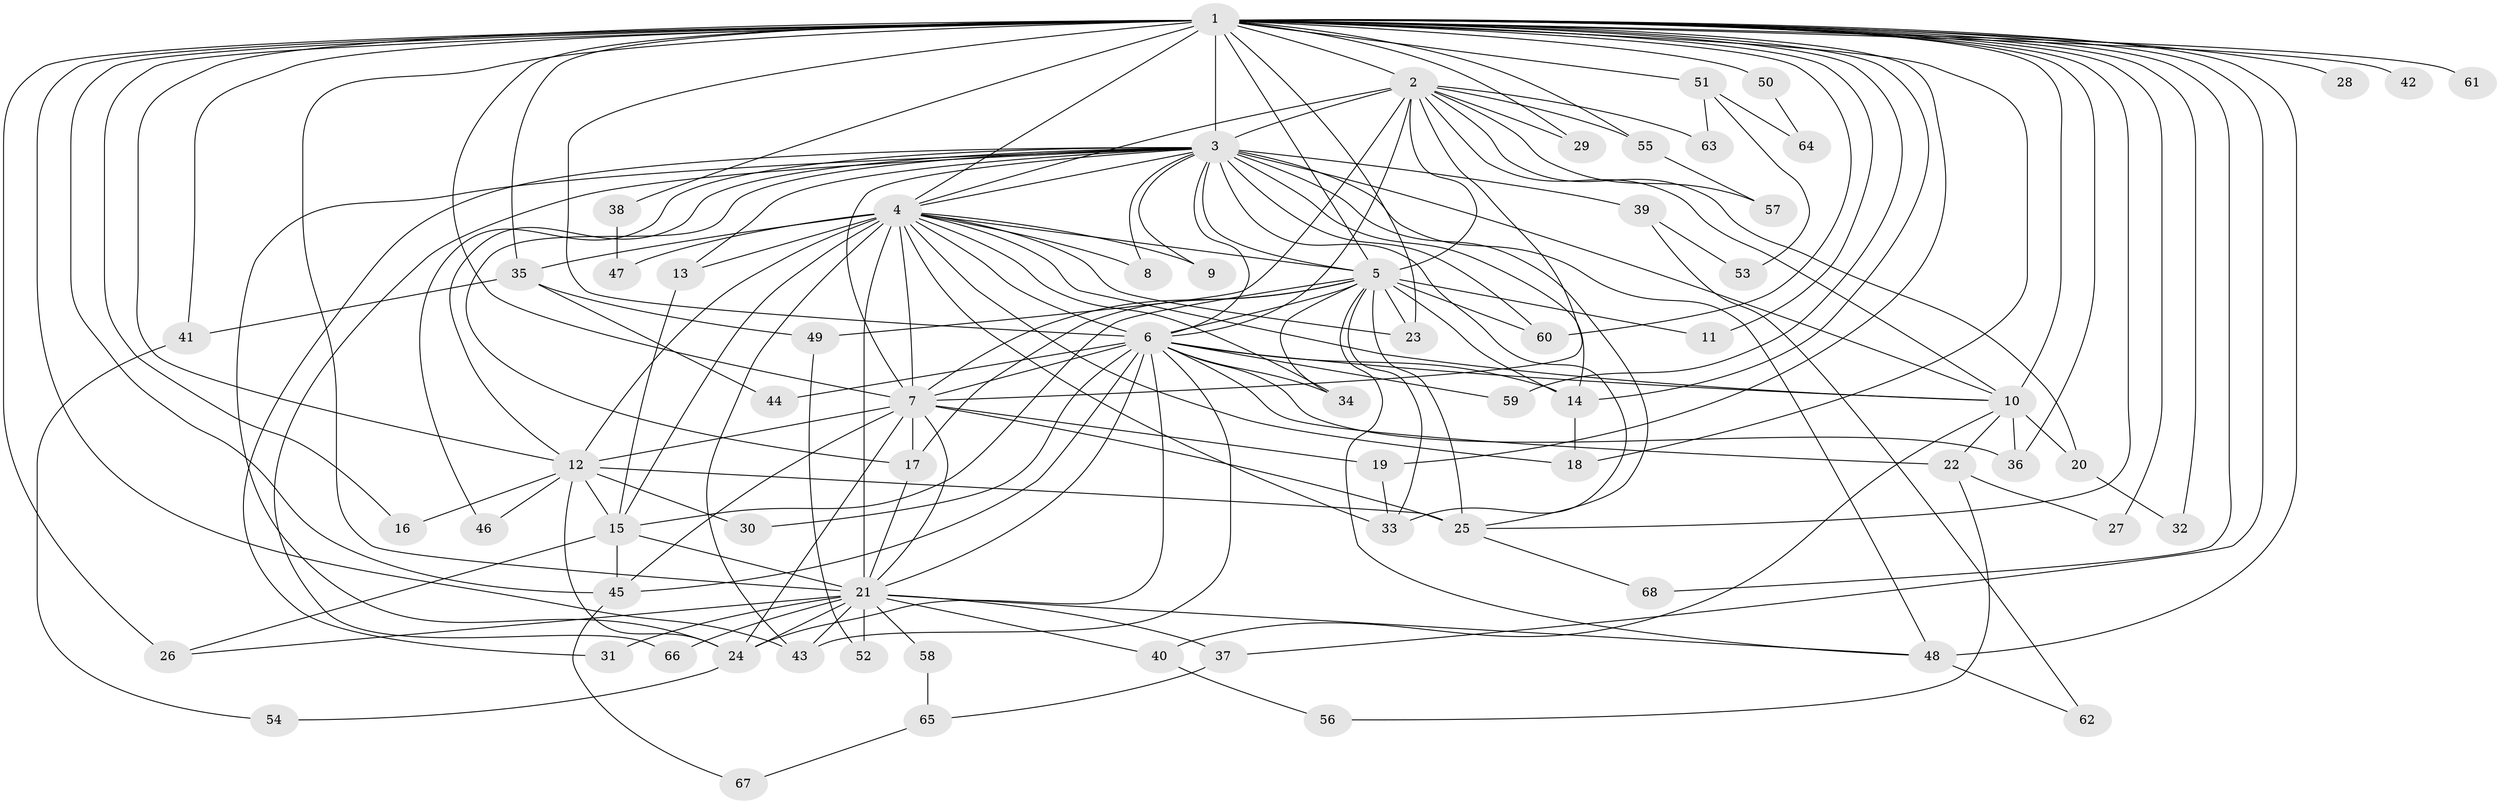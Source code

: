 // original degree distribution, {15: 0.007352941176470588, 17: 0.007352941176470588, 24: 0.014705882352941176, 34: 0.014705882352941176, 19: 0.007352941176470588, 22: 0.014705882352941176, 26: 0.007352941176470588, 2: 0.49264705882352944, 3: 0.2426470588235294, 7: 0.022058823529411766, 4: 0.10294117647058823, 5: 0.051470588235294115, 6: 0.014705882352941176}
// Generated by graph-tools (version 1.1) at 2025/35/03/09/25 02:35:08]
// undirected, 68 vertices, 169 edges
graph export_dot {
graph [start="1"]
  node [color=gray90,style=filled];
  1;
  2;
  3;
  4;
  5;
  6;
  7;
  8;
  9;
  10;
  11;
  12;
  13;
  14;
  15;
  16;
  17;
  18;
  19;
  20;
  21;
  22;
  23;
  24;
  25;
  26;
  27;
  28;
  29;
  30;
  31;
  32;
  33;
  34;
  35;
  36;
  37;
  38;
  39;
  40;
  41;
  42;
  43;
  44;
  45;
  46;
  47;
  48;
  49;
  50;
  51;
  52;
  53;
  54;
  55;
  56;
  57;
  58;
  59;
  60;
  61;
  62;
  63;
  64;
  65;
  66;
  67;
  68;
  1 -- 2 [weight=2.0];
  1 -- 3 [weight=15.0];
  1 -- 4 [weight=5.0];
  1 -- 5 [weight=2.0];
  1 -- 6 [weight=2.0];
  1 -- 7 [weight=4.0];
  1 -- 10 [weight=2.0];
  1 -- 11 [weight=1.0];
  1 -- 12 [weight=1.0];
  1 -- 14 [weight=3.0];
  1 -- 16 [weight=1.0];
  1 -- 18 [weight=2.0];
  1 -- 19 [weight=1.0];
  1 -- 21 [weight=2.0];
  1 -- 23 [weight=1.0];
  1 -- 25 [weight=1.0];
  1 -- 26 [weight=1.0];
  1 -- 27 [weight=2.0];
  1 -- 28 [weight=1.0];
  1 -- 29 [weight=1.0];
  1 -- 32 [weight=1.0];
  1 -- 35 [weight=2.0];
  1 -- 36 [weight=1.0];
  1 -- 37 [weight=1.0];
  1 -- 38 [weight=1.0];
  1 -- 41 [weight=1.0];
  1 -- 42 [weight=2.0];
  1 -- 43 [weight=1.0];
  1 -- 45 [weight=1.0];
  1 -- 48 [weight=2.0];
  1 -- 50 [weight=2.0];
  1 -- 51 [weight=2.0];
  1 -- 55 [weight=1.0];
  1 -- 59 [weight=1.0];
  1 -- 60 [weight=1.0];
  1 -- 61 [weight=1.0];
  1 -- 68 [weight=1.0];
  2 -- 3 [weight=2.0];
  2 -- 4 [weight=2.0];
  2 -- 5 [weight=1.0];
  2 -- 6 [weight=1.0];
  2 -- 7 [weight=2.0];
  2 -- 10 [weight=1.0];
  2 -- 20 [weight=1.0];
  2 -- 29 [weight=1.0];
  2 -- 49 [weight=1.0];
  2 -- 55 [weight=1.0];
  2 -- 57 [weight=1.0];
  2 -- 63 [weight=1.0];
  3 -- 4 [weight=4.0];
  3 -- 5 [weight=2.0];
  3 -- 6 [weight=2.0];
  3 -- 7 [weight=3.0];
  3 -- 8 [weight=1.0];
  3 -- 9 [weight=2.0];
  3 -- 10 [weight=1.0];
  3 -- 12 [weight=1.0];
  3 -- 13 [weight=1.0];
  3 -- 14 [weight=1.0];
  3 -- 17 [weight=1.0];
  3 -- 24 [weight=1.0];
  3 -- 25 [weight=1.0];
  3 -- 31 [weight=1.0];
  3 -- 33 [weight=1.0];
  3 -- 39 [weight=1.0];
  3 -- 46 [weight=1.0];
  3 -- 48 [weight=1.0];
  3 -- 60 [weight=1.0];
  3 -- 66 [weight=1.0];
  4 -- 5 [weight=2.0];
  4 -- 6 [weight=2.0];
  4 -- 7 [weight=2.0];
  4 -- 8 [weight=1.0];
  4 -- 9 [weight=1.0];
  4 -- 10 [weight=2.0];
  4 -- 12 [weight=2.0];
  4 -- 13 [weight=1.0];
  4 -- 15 [weight=1.0];
  4 -- 18 [weight=1.0];
  4 -- 21 [weight=16.0];
  4 -- 23 [weight=2.0];
  4 -- 33 [weight=1.0];
  4 -- 34 [weight=1.0];
  4 -- 35 [weight=1.0];
  4 -- 43 [weight=1.0];
  4 -- 47 [weight=1.0];
  5 -- 6 [weight=2.0];
  5 -- 7 [weight=2.0];
  5 -- 11 [weight=2.0];
  5 -- 14 [weight=1.0];
  5 -- 15 [weight=1.0];
  5 -- 17 [weight=1.0];
  5 -- 23 [weight=3.0];
  5 -- 25 [weight=1.0];
  5 -- 33 [weight=1.0];
  5 -- 34 [weight=1.0];
  5 -- 48 [weight=1.0];
  5 -- 60 [weight=1.0];
  6 -- 7 [weight=1.0];
  6 -- 10 [weight=1.0];
  6 -- 14 [weight=1.0];
  6 -- 21 [weight=1.0];
  6 -- 22 [weight=1.0];
  6 -- 24 [weight=1.0];
  6 -- 30 [weight=1.0];
  6 -- 34 [weight=1.0];
  6 -- 36 [weight=1.0];
  6 -- 43 [weight=1.0];
  6 -- 44 [weight=1.0];
  6 -- 45 [weight=1.0];
  6 -- 59 [weight=1.0];
  7 -- 12 [weight=1.0];
  7 -- 17 [weight=1.0];
  7 -- 19 [weight=2.0];
  7 -- 21 [weight=2.0];
  7 -- 24 [weight=1.0];
  7 -- 25 [weight=1.0];
  7 -- 45 [weight=1.0];
  10 -- 20 [weight=1.0];
  10 -- 22 [weight=1.0];
  10 -- 36 [weight=1.0];
  10 -- 40 [weight=1.0];
  12 -- 15 [weight=1.0];
  12 -- 16 [weight=1.0];
  12 -- 24 [weight=1.0];
  12 -- 25 [weight=2.0];
  12 -- 30 [weight=1.0];
  12 -- 46 [weight=1.0];
  13 -- 15 [weight=1.0];
  14 -- 18 [weight=1.0];
  15 -- 21 [weight=1.0];
  15 -- 26 [weight=1.0];
  15 -- 45 [weight=1.0];
  17 -- 21 [weight=1.0];
  19 -- 33 [weight=1.0];
  20 -- 32 [weight=1.0];
  21 -- 24 [weight=1.0];
  21 -- 26 [weight=1.0];
  21 -- 31 [weight=1.0];
  21 -- 37 [weight=1.0];
  21 -- 40 [weight=1.0];
  21 -- 43 [weight=1.0];
  21 -- 48 [weight=1.0];
  21 -- 52 [weight=1.0];
  21 -- 58 [weight=1.0];
  21 -- 66 [weight=1.0];
  22 -- 27 [weight=1.0];
  22 -- 56 [weight=1.0];
  24 -- 54 [weight=1.0];
  25 -- 68 [weight=1.0];
  35 -- 41 [weight=1.0];
  35 -- 44 [weight=1.0];
  35 -- 49 [weight=1.0];
  37 -- 65 [weight=1.0];
  38 -- 47 [weight=1.0];
  39 -- 53 [weight=1.0];
  39 -- 62 [weight=1.0];
  40 -- 56 [weight=1.0];
  41 -- 54 [weight=1.0];
  45 -- 67 [weight=1.0];
  48 -- 62 [weight=1.0];
  49 -- 52 [weight=1.0];
  50 -- 64 [weight=1.0];
  51 -- 53 [weight=1.0];
  51 -- 63 [weight=1.0];
  51 -- 64 [weight=1.0];
  55 -- 57 [weight=1.0];
  58 -- 65 [weight=1.0];
  65 -- 67 [weight=1.0];
}
